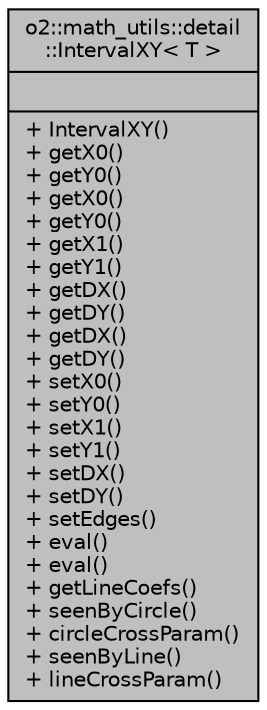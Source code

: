 digraph "o2::math_utils::detail::IntervalXY&lt; T &gt;"
{
 // INTERACTIVE_SVG=YES
  bgcolor="transparent";
  edge [fontname="Helvetica",fontsize="10",labelfontname="Helvetica",labelfontsize="10"];
  node [fontname="Helvetica",fontsize="10",shape=record];
  Node1 [label="{o2::math_utils::detail\l::IntervalXY\< T \>\n||+ IntervalXY()\l+ getX0()\l+ getY0()\l+ getX0()\l+ getY0()\l+ getX1()\l+ getY1()\l+ getDX()\l+ getDY()\l+ getDX()\l+ getDY()\l+ setX0()\l+ setY0()\l+ setX1()\l+ setY1()\l+ setDX()\l+ setDY()\l+ setEdges()\l+ eval()\l+ eval()\l+ getLineCoefs()\l+ seenByCircle()\l+ circleCrossParam()\l+ seenByLine()\l+ lineCrossParam()\l}",height=0.2,width=0.4,color="black", fillcolor="grey75", style="filled", fontcolor="black"];
}
